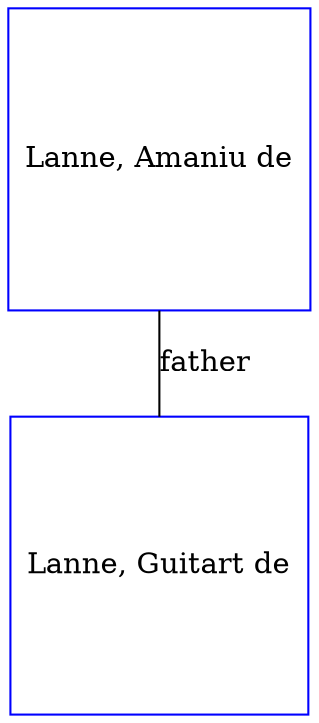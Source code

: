 digraph D {
    edge [dir=none];    node [shape=box];    "024338"   [label="Lanne, Guitart de", shape=box, regular=1, color="blue"] ;
"022870"   [label="Lanne, Amaniu de", shape=box, regular=1, color="blue"] ;
022870->024338 [label="father",arrowsize=0.0]; 
}